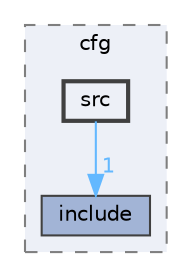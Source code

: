 digraph "lmc/cfg/src"
{
 // LATEX_PDF_SIZE
  bgcolor="transparent";
  edge [fontname=Helvetica,fontsize=10,labelfontname=Helvetica,labelfontsize=10];
  node [fontname=Helvetica,fontsize=10,shape=box,height=0.2,width=0.4];
  compound=true
  subgraph clusterdir_cc50ab69a678fc92792050daa430bfb1 {
    graph [ bgcolor="#edf0f7", pencolor="grey50", label="cfg", fontname=Helvetica,fontsize=10 style="filled,dashed", URL="dir_cc50ab69a678fc92792050daa430bfb1.html",tooltip=""]
  dir_f9346383c909cb0ae037c50702eb65aa [label="include", fillcolor="#a2b4d6", color="grey25", style="filled", URL="dir_f9346383c909cb0ae037c50702eb65aa.html",tooltip=""];
  dir_f2d3cfdfab9d330083fc49f11c177c06 [label="src", fillcolor="#edf0f7", color="grey25", style="filled,bold", URL="dir_f2d3cfdfab9d330083fc49f11c177c06.html",tooltip=""];
  }
  dir_f2d3cfdfab9d330083fc49f11c177c06->dir_f9346383c909cb0ae037c50702eb65aa [headlabel="1", labeldistance=1.5 headhref="dir_000016_000007.html" href="dir_000016_000007.html" color="steelblue1" fontcolor="steelblue1"];
}
